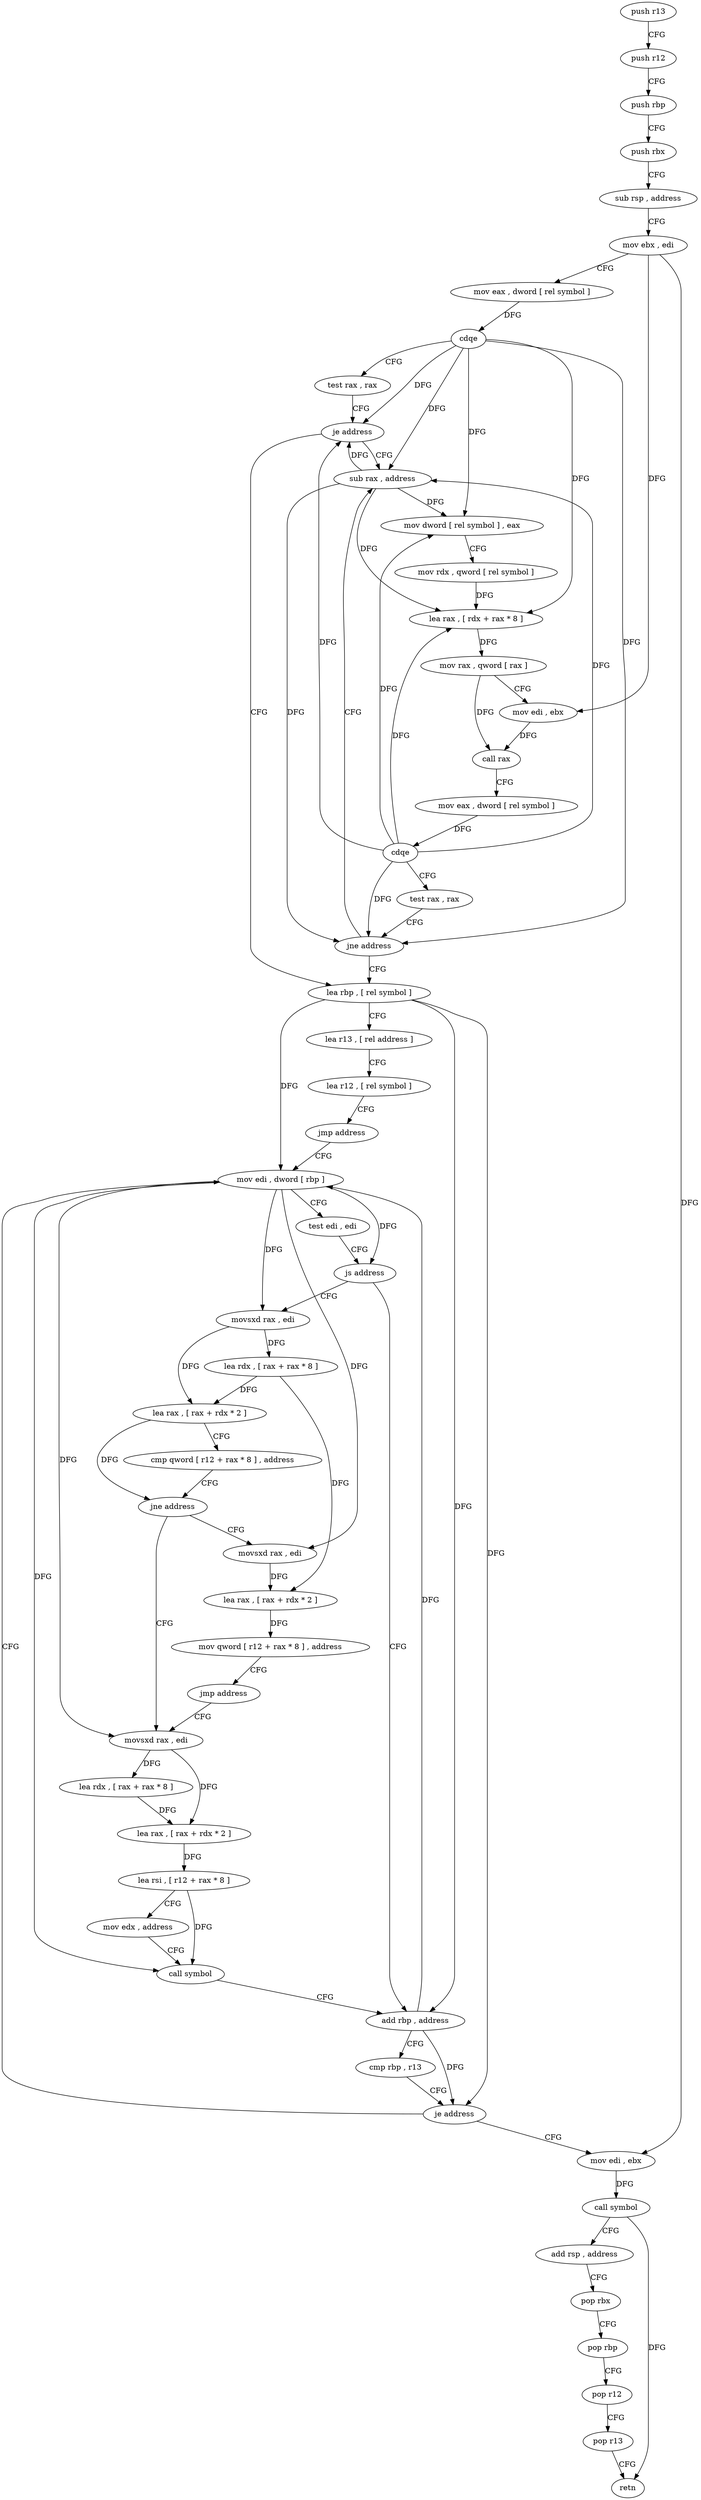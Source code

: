 digraph "func" {
"169453" [label = "push r13" ]
"169455" [label = "push r12" ]
"169457" [label = "push rbp" ]
"169458" [label = "push rbx" ]
"169459" [label = "sub rsp , address" ]
"169463" [label = "mov ebx , edi" ]
"169465" [label = "mov eax , dword [ rel symbol ]" ]
"169471" [label = "cdqe" ]
"169473" [label = "test rax , rax" ]
"169476" [label = "je address" ]
"169519" [label = "lea rbp , [ rel symbol ]" ]
"169478" [label = "sub rax , address" ]
"169526" [label = "lea r13 , [ rel address ]" ]
"169533" [label = "lea r12 , [ rel symbol ]" ]
"169540" [label = "jmp address" ]
"169576" [label = "mov edi , dword [ rbp ]" ]
"169482" [label = "mov dword [ rel symbol ] , eax" ]
"169488" [label = "mov rdx , qword [ rel symbol ]" ]
"169495" [label = "lea rax , [ rdx + rax * 8 ]" ]
"169499" [label = "mov rax , qword [ rax ]" ]
"169502" [label = "mov edi , ebx" ]
"169504" [label = "call rax" ]
"169506" [label = "mov eax , dword [ rel symbol ]" ]
"169512" [label = "cdqe" ]
"169514" [label = "test rax , rax" ]
"169517" [label = "jne address" ]
"169579" [label = "test edi , edi" ]
"169581" [label = "js address" ]
"169567" [label = "add rbp , address" ]
"169583" [label = "movsxd rax , edi" ]
"169571" [label = "cmp rbp , r13" ]
"169574" [label = "je address" ]
"169618" [label = "mov edi , ebx" ]
"169586" [label = "lea rdx , [ rax + rax * 8 ]" ]
"169590" [label = "lea rax , [ rax + rdx * 2 ]" ]
"169594" [label = "cmp qword [ r12 + rax * 8 ] , address" ]
"169599" [label = "jne address" ]
"169542" [label = "movsxd rax , edi" ]
"169601" [label = "movsxd rax , edi" ]
"169620" [label = "call symbol" ]
"169625" [label = "add rsp , address" ]
"169629" [label = "pop rbx" ]
"169630" [label = "pop rbp" ]
"169631" [label = "pop r12" ]
"169633" [label = "pop r13" ]
"169635" [label = "retn" ]
"169545" [label = "lea rdx , [ rax + rax * 8 ]" ]
"169549" [label = "lea rax , [ rax + rdx * 2 ]" ]
"169553" [label = "lea rsi , [ r12 + rax * 8 ]" ]
"169557" [label = "mov edx , address" ]
"169562" [label = "call symbol" ]
"169604" [label = "lea rax , [ rax + rdx * 2 ]" ]
"169608" [label = "mov qword [ r12 + rax * 8 ] , address" ]
"169616" [label = "jmp address" ]
"169453" -> "169455" [ label = "CFG" ]
"169455" -> "169457" [ label = "CFG" ]
"169457" -> "169458" [ label = "CFG" ]
"169458" -> "169459" [ label = "CFG" ]
"169459" -> "169463" [ label = "CFG" ]
"169463" -> "169465" [ label = "CFG" ]
"169463" -> "169502" [ label = "DFG" ]
"169463" -> "169618" [ label = "DFG" ]
"169465" -> "169471" [ label = "DFG" ]
"169471" -> "169473" [ label = "CFG" ]
"169471" -> "169476" [ label = "DFG" ]
"169471" -> "169478" [ label = "DFG" ]
"169471" -> "169482" [ label = "DFG" ]
"169471" -> "169495" [ label = "DFG" ]
"169471" -> "169517" [ label = "DFG" ]
"169473" -> "169476" [ label = "CFG" ]
"169476" -> "169519" [ label = "CFG" ]
"169476" -> "169478" [ label = "CFG" ]
"169519" -> "169526" [ label = "CFG" ]
"169519" -> "169576" [ label = "DFG" ]
"169519" -> "169567" [ label = "DFG" ]
"169519" -> "169574" [ label = "DFG" ]
"169478" -> "169482" [ label = "DFG" ]
"169478" -> "169476" [ label = "DFG" ]
"169478" -> "169495" [ label = "DFG" ]
"169478" -> "169517" [ label = "DFG" ]
"169526" -> "169533" [ label = "CFG" ]
"169533" -> "169540" [ label = "CFG" ]
"169540" -> "169576" [ label = "CFG" ]
"169576" -> "169579" [ label = "CFG" ]
"169576" -> "169581" [ label = "DFG" ]
"169576" -> "169583" [ label = "DFG" ]
"169576" -> "169542" [ label = "DFG" ]
"169576" -> "169562" [ label = "DFG" ]
"169576" -> "169601" [ label = "DFG" ]
"169482" -> "169488" [ label = "CFG" ]
"169488" -> "169495" [ label = "DFG" ]
"169495" -> "169499" [ label = "DFG" ]
"169499" -> "169502" [ label = "CFG" ]
"169499" -> "169504" [ label = "DFG" ]
"169502" -> "169504" [ label = "DFG" ]
"169504" -> "169506" [ label = "CFG" ]
"169506" -> "169512" [ label = "DFG" ]
"169512" -> "169514" [ label = "CFG" ]
"169512" -> "169476" [ label = "DFG" ]
"169512" -> "169478" [ label = "DFG" ]
"169512" -> "169482" [ label = "DFG" ]
"169512" -> "169495" [ label = "DFG" ]
"169512" -> "169517" [ label = "DFG" ]
"169514" -> "169517" [ label = "CFG" ]
"169517" -> "169478" [ label = "CFG" ]
"169517" -> "169519" [ label = "CFG" ]
"169579" -> "169581" [ label = "CFG" ]
"169581" -> "169567" [ label = "CFG" ]
"169581" -> "169583" [ label = "CFG" ]
"169567" -> "169571" [ label = "CFG" ]
"169567" -> "169576" [ label = "DFG" ]
"169567" -> "169574" [ label = "DFG" ]
"169583" -> "169586" [ label = "DFG" ]
"169583" -> "169590" [ label = "DFG" ]
"169571" -> "169574" [ label = "CFG" ]
"169574" -> "169618" [ label = "CFG" ]
"169574" -> "169576" [ label = "CFG" ]
"169618" -> "169620" [ label = "DFG" ]
"169586" -> "169590" [ label = "DFG" ]
"169586" -> "169604" [ label = "DFG" ]
"169590" -> "169594" [ label = "CFG" ]
"169590" -> "169599" [ label = "DFG" ]
"169594" -> "169599" [ label = "CFG" ]
"169599" -> "169542" [ label = "CFG" ]
"169599" -> "169601" [ label = "CFG" ]
"169542" -> "169545" [ label = "DFG" ]
"169542" -> "169549" [ label = "DFG" ]
"169601" -> "169604" [ label = "DFG" ]
"169620" -> "169625" [ label = "CFG" ]
"169620" -> "169635" [ label = "DFG" ]
"169625" -> "169629" [ label = "CFG" ]
"169629" -> "169630" [ label = "CFG" ]
"169630" -> "169631" [ label = "CFG" ]
"169631" -> "169633" [ label = "CFG" ]
"169633" -> "169635" [ label = "CFG" ]
"169545" -> "169549" [ label = "DFG" ]
"169549" -> "169553" [ label = "DFG" ]
"169553" -> "169557" [ label = "CFG" ]
"169553" -> "169562" [ label = "DFG" ]
"169557" -> "169562" [ label = "CFG" ]
"169562" -> "169567" [ label = "CFG" ]
"169604" -> "169608" [ label = "DFG" ]
"169608" -> "169616" [ label = "CFG" ]
"169616" -> "169542" [ label = "CFG" ]
}

